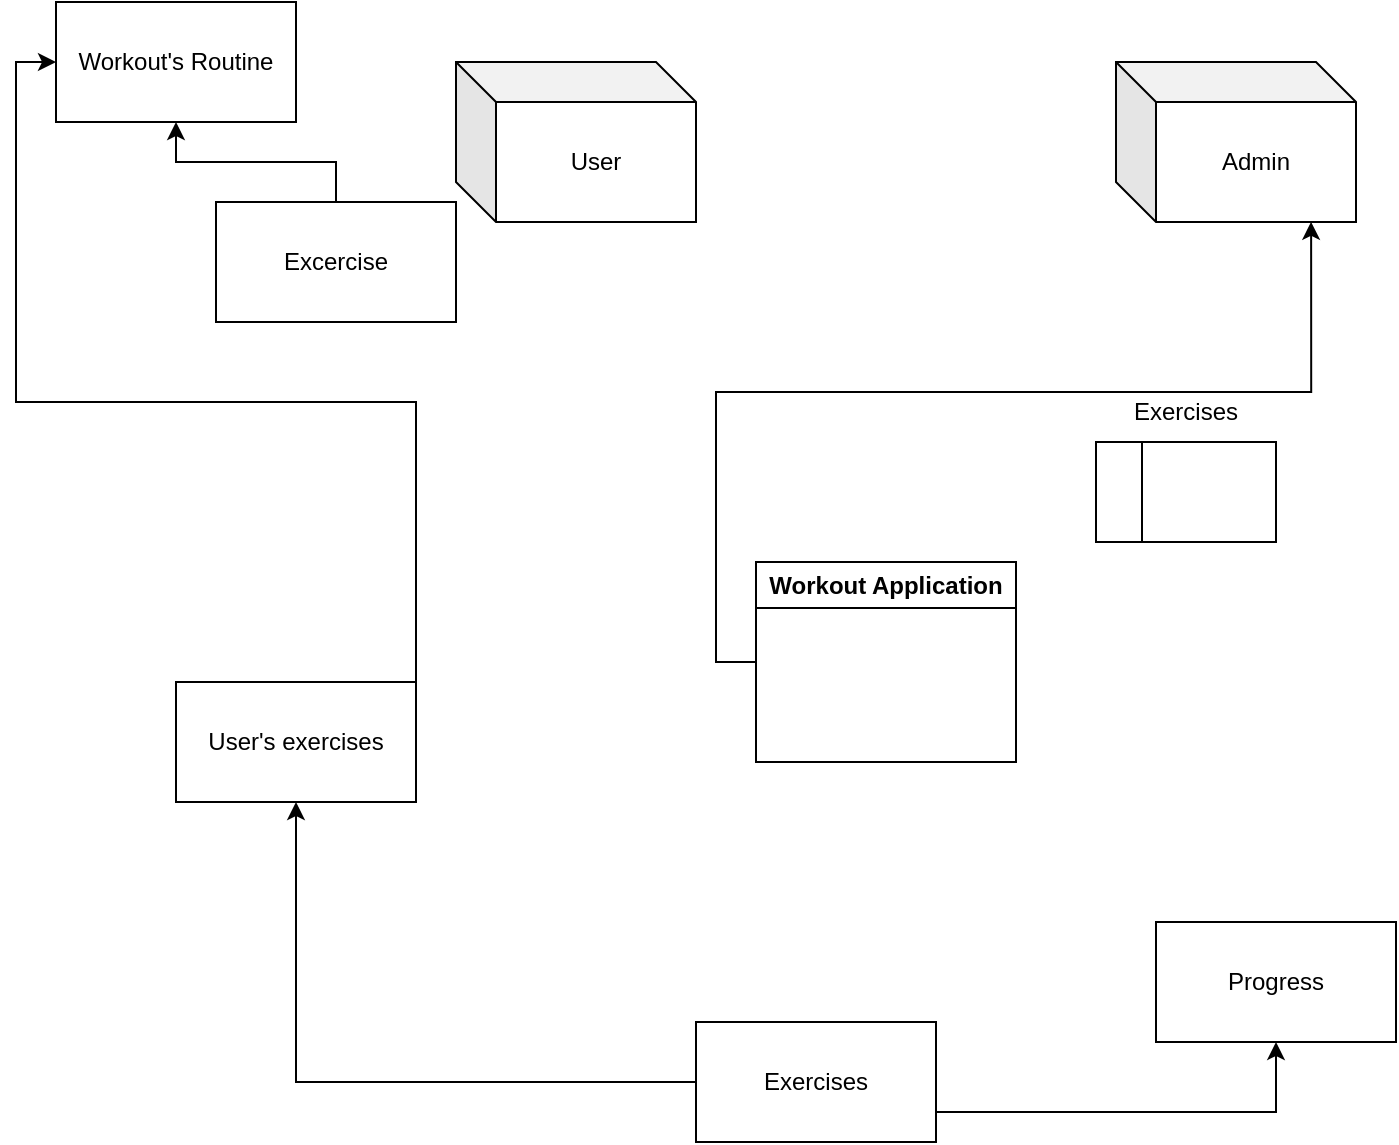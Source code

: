 <mxfile version="24.8.4">
  <diagram name="Page-1" id="G16pAqIpUcdvyVwdcto2">
    <mxGraphModel dx="934" dy="1625" grid="1" gridSize="10" guides="1" tooltips="1" connect="1" arrows="1" fold="1" page="1" pageScale="1" pageWidth="850" pageHeight="1100" math="0" shadow="0">
      <root>
        <mxCell id="0" />
        <mxCell id="1" parent="0" />
        <mxCell id="Ty9kTZ0MpguVtiddFOnn-16" style="edgeStyle=orthogonalEdgeStyle;rounded=0;orthogonalLoop=1;jettySize=auto;html=1;exitX=0;exitY=0.5;exitDx=0;exitDy=0;" edge="1" parent="1" source="Ty9kTZ0MpguVtiddFOnn-6" target="Ty9kTZ0MpguVtiddFOnn-10">
          <mxGeometry relative="1" as="geometry" />
        </mxCell>
        <mxCell id="Ty9kTZ0MpguVtiddFOnn-41" style="edgeStyle=orthogonalEdgeStyle;rounded=0;orthogonalLoop=1;jettySize=auto;html=1;exitX=1;exitY=0.75;exitDx=0;exitDy=0;entryX=0.5;entryY=1;entryDx=0;entryDy=0;" edge="1" parent="1" source="Ty9kTZ0MpguVtiddFOnn-6" target="Ty9kTZ0MpguVtiddFOnn-8">
          <mxGeometry relative="1" as="geometry" />
        </mxCell>
        <mxCell id="Ty9kTZ0MpguVtiddFOnn-6" value="Exercises" style="rounded=0;whiteSpace=wrap;html=1;" vertex="1" parent="1">
          <mxGeometry x="470" y="410" width="120" height="60" as="geometry" />
        </mxCell>
        <mxCell id="Ty9kTZ0MpguVtiddFOnn-25" value="" style="edgeStyle=orthogonalEdgeStyle;rounded=0;orthogonalLoop=1;jettySize=auto;html=1;" edge="1" parent="1" source="Ty9kTZ0MpguVtiddFOnn-7" target="Ty9kTZ0MpguVtiddFOnn-9">
          <mxGeometry relative="1" as="geometry" />
        </mxCell>
        <mxCell id="Ty9kTZ0MpguVtiddFOnn-7" value="Excercise" style="rounded=0;whiteSpace=wrap;html=1;" vertex="1" parent="1">
          <mxGeometry x="230" width="120" height="60" as="geometry" />
        </mxCell>
        <mxCell id="Ty9kTZ0MpguVtiddFOnn-8" value="Progress" style="rounded=0;whiteSpace=wrap;html=1;" vertex="1" parent="1">
          <mxGeometry x="700" y="360" width="120" height="60" as="geometry" />
        </mxCell>
        <mxCell id="Ty9kTZ0MpguVtiddFOnn-9" value="Workout&#39;s Routine" style="rounded=0;whiteSpace=wrap;html=1;" vertex="1" parent="1">
          <mxGeometry x="150" y="-100" width="120" height="60" as="geometry" />
        </mxCell>
        <mxCell id="Ty9kTZ0MpguVtiddFOnn-26" style="edgeStyle=orthogonalEdgeStyle;rounded=0;orthogonalLoop=1;jettySize=auto;html=1;exitX=1;exitY=0;exitDx=0;exitDy=0;entryX=0;entryY=0.5;entryDx=0;entryDy=0;" edge="1" parent="1" source="Ty9kTZ0MpguVtiddFOnn-10" target="Ty9kTZ0MpguVtiddFOnn-9">
          <mxGeometry relative="1" as="geometry" />
        </mxCell>
        <mxCell id="Ty9kTZ0MpguVtiddFOnn-10" value="User&#39;s exercises" style="rounded=0;whiteSpace=wrap;html=1;" vertex="1" parent="1">
          <mxGeometry x="210" y="240" width="120" height="60" as="geometry" />
        </mxCell>
        <mxCell id="Ty9kTZ0MpguVtiddFOnn-32" value="User" style="shape=cube;whiteSpace=wrap;html=1;boundedLbl=1;backgroundOutline=1;darkOpacity=0.05;darkOpacity2=0.1;" vertex="1" parent="1">
          <mxGeometry x="350" y="-70" width="120" height="80" as="geometry" />
        </mxCell>
        <mxCell id="Ty9kTZ0MpguVtiddFOnn-33" value="Admin" style="shape=cube;whiteSpace=wrap;html=1;boundedLbl=1;backgroundOutline=1;darkOpacity=0.05;darkOpacity2=0.1;" vertex="1" parent="1">
          <mxGeometry x="680" y="-70" width="120" height="80" as="geometry" />
        </mxCell>
        <mxCell id="Ty9kTZ0MpguVtiddFOnn-34" value="Workout Application" style="swimlane;whiteSpace=wrap;html=1;" vertex="1" parent="1">
          <mxGeometry x="500" y="180" width="130" height="100" as="geometry" />
        </mxCell>
        <mxCell id="Ty9kTZ0MpguVtiddFOnn-39" value="" style="swimlane;horizontal=0;whiteSpace=wrap;html=1;" vertex="1" parent="1">
          <mxGeometry x="670" y="120" width="90" height="50" as="geometry" />
        </mxCell>
        <mxCell id="Ty9kTZ0MpguVtiddFOnn-42" style="edgeStyle=orthogonalEdgeStyle;rounded=0;orthogonalLoop=1;jettySize=auto;html=1;exitX=0;exitY=0.5;exitDx=0;exitDy=0;entryX=0.813;entryY=0.999;entryDx=0;entryDy=0;entryPerimeter=0;" edge="1" parent="1" source="Ty9kTZ0MpguVtiddFOnn-34" target="Ty9kTZ0MpguVtiddFOnn-33">
          <mxGeometry relative="1" as="geometry" />
        </mxCell>
        <mxCell id="Ty9kTZ0MpguVtiddFOnn-44" value="Exercises" style="text;html=1;align=center;verticalAlign=middle;whiteSpace=wrap;rounded=0;" vertex="1" parent="1">
          <mxGeometry x="685" y="90" width="60" height="30" as="geometry" />
        </mxCell>
      </root>
    </mxGraphModel>
  </diagram>
</mxfile>
